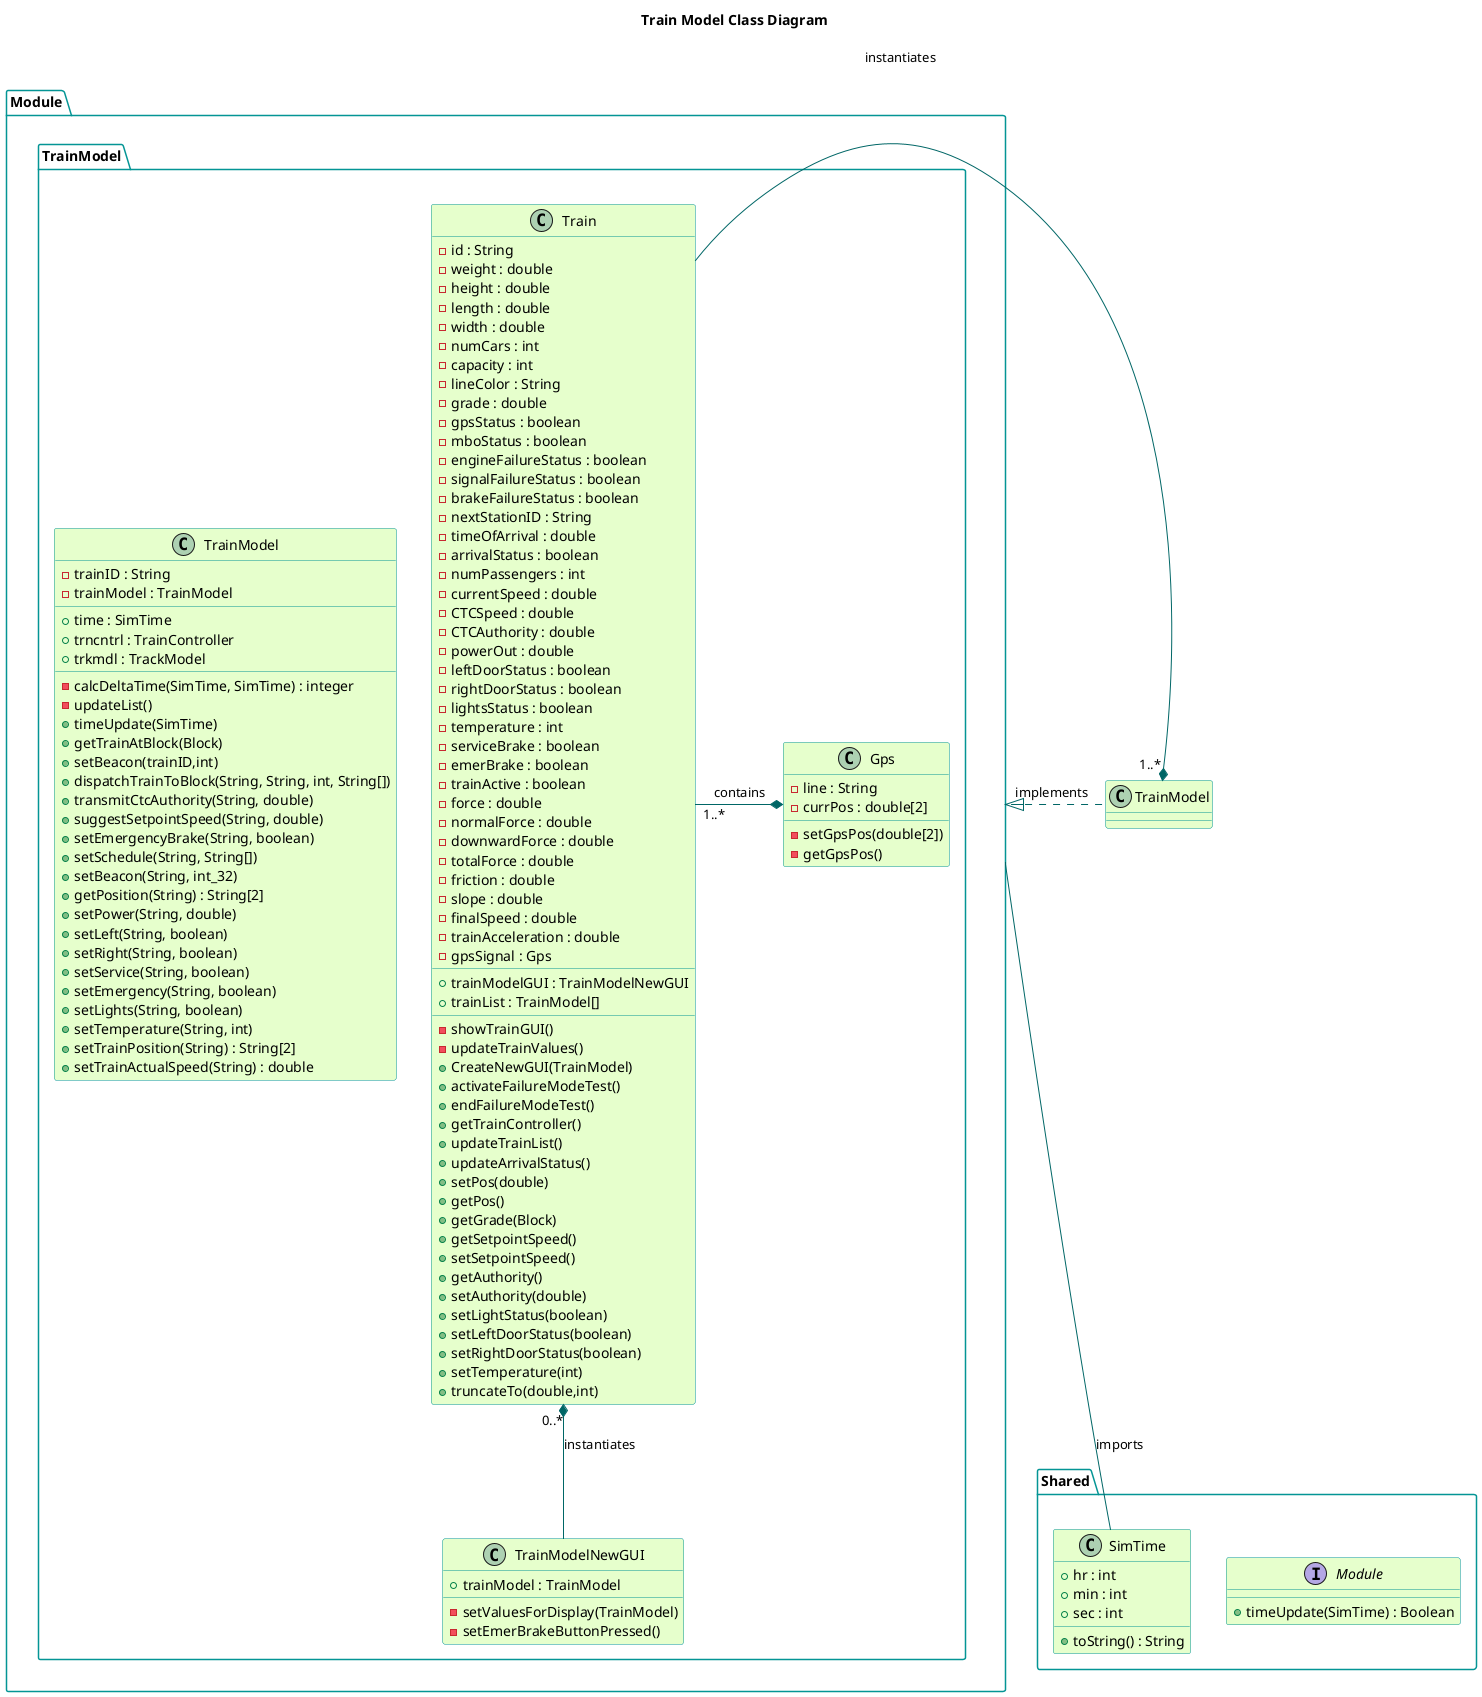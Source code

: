 @startuml

title Train Model Class Diagram
'skinparam backgroundColor transparent'
skinparam classBackgroundColor #e6ffcc
skinparam classBorderColor 	#049595
skinparam packageBorderCOlor  #049595
skinparam arrowColor #006666

package Shared{
  interface Module{
    +timeUpdate(SimTime) : Boolean
  }
  class SimTime{
    +hr : int
    +min : int
    +sec : int
    +toString() : String
  }
}
package Module.TrainModel {
    class TrainModel {
        -trainID : String
        -trainModel : TrainModel
        __
        +time : SimTime
        +trncntrl : TrainController
        +trkmdl : TrackModel
        __
        -calcDeltaTime(SimTime, SimTime) : integer
        -updateList()
        +timeUpdate(SimTime)
        +getTrainAtBlock(Block)
        +setBeacon(trainID,int)
		+dispatchTrainToBlock(String, String, int, String[])
		+transmitCtcAuthority(String, double)
		+suggestSetpointSpeed(String, double)
		+setEmergencyBrake(String, boolean)
		+setSchedule(String, String[])
		+setBeacon(String, int_32)
		+getPosition(String) : String[2]
		+setPower(String, double)
		+setLeft(String, boolean)
		+setRight(String, boolean)
		+setService(String, boolean)
		+setEmergency(String, boolean)
		+setLights(String, boolean)
		+setTemperature(String, int)
		+setTrainPosition(String) : String[2]
		+setTrainActualSpeed(String) : double
    }

    class Train {
        -id : String
        -weight : double
        -height : double
        -length : double
        -width : double
        -numCars : int
        -capacity : int
        -lineColor : String
        -grade : double
        -gpsStatus : boolean
        -mboStatus : boolean
        -engineFailureStatus : boolean
        -signalFailureStatus : boolean
        -brakeFailureStatus : boolean
        -nextStationID : String
        -timeOfArrival : double
        -arrivalStatus : boolean
        -numPassengers : int
        -currentSpeed : double
        -CTCSpeed : double
        -CTCAuthority : double
        -powerOut : double
        -leftDoorStatus : boolean
        -rightDoorStatus : boolean
        -lightsStatus : boolean
        -temperature : int
        -serviceBrake : boolean
        -emerBrake : boolean
        -trainActive : boolean
        -force : double
        -normalForce : double
        -downwardForce : double
        -totalForce : double
        -friction : double
        -slope : double
        -finalSpeed : double
        -trainAcceleration : double
        -gpsSignal : Gps
        __
        +trainModelGUI : TrainModelNewGUI
        +trainList : TrainModel[]
        __
        -showTrainGUI()
        -updateTrainValues()
        +CreateNewGUI(TrainModel)
        +activateFailureModeTest()
        +endFailureModeTest()
        +getTrainController()
        +updateTrainList()
        +updateArrivalStatus()
        +setPos(double)
        +getPos()
        +getGrade(Block)
        +getSetpointSpeed()
        +setSetpointSpeed()
        +getAuthority()
        +setAuthority(double)
        +setLightStatus(boolean)
        +setLeftDoorStatus(boolean)
        +setRightDoorStatus(boolean)
        +setTemperature(int)
        +truncateTo(double‚int)
    }

    class Gps{
        -line : String
        -currPos : double[2]
        __
        -setGpsPos(double[2])
        -getGpsPos()
    }


    class TrainModelNewGUI{
        +trainModel : TrainModel
        __
        -setValuesForDisplay(TrainModel)
        -setEmerBrakeButtonPressed()
    }
}

Module--SimTime : imports

Module <|. TrainModel : implements

TrainModel "1..*"*-right- Train : instantiates
Train "0..*"*-- TrainModelNewGUI : instantiates
Train "1..*"-* Gps : contains

@enduml